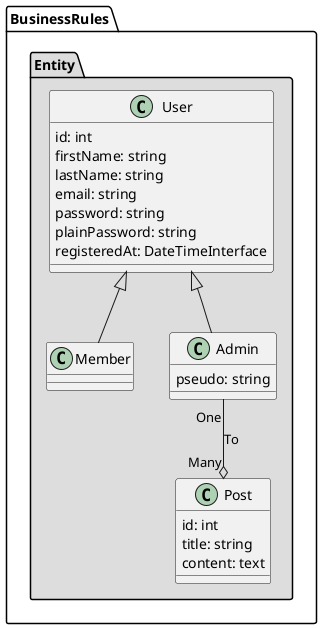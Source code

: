 @startuml

package "BusinessRules" #fff {

    package "Entity" #ddd {

        class User {
            {field} id: int
            {field} firstName: string
            {field} lastName: string
            {field} email: string
            {field} password: string
            {field} plainPassword: string
            {field} registeredAt: DateTimeInterface
        }

        class Member {
        }

        class Admin {
            {field} pseudo: string
        }

        class Post {
            {field} id: int
            {field} title: string
            {field} content: text
        }

        User <|-- Member
        User <|-- Admin

        Admin "One" --o "Many" Post : To
    }
}

@enduml
